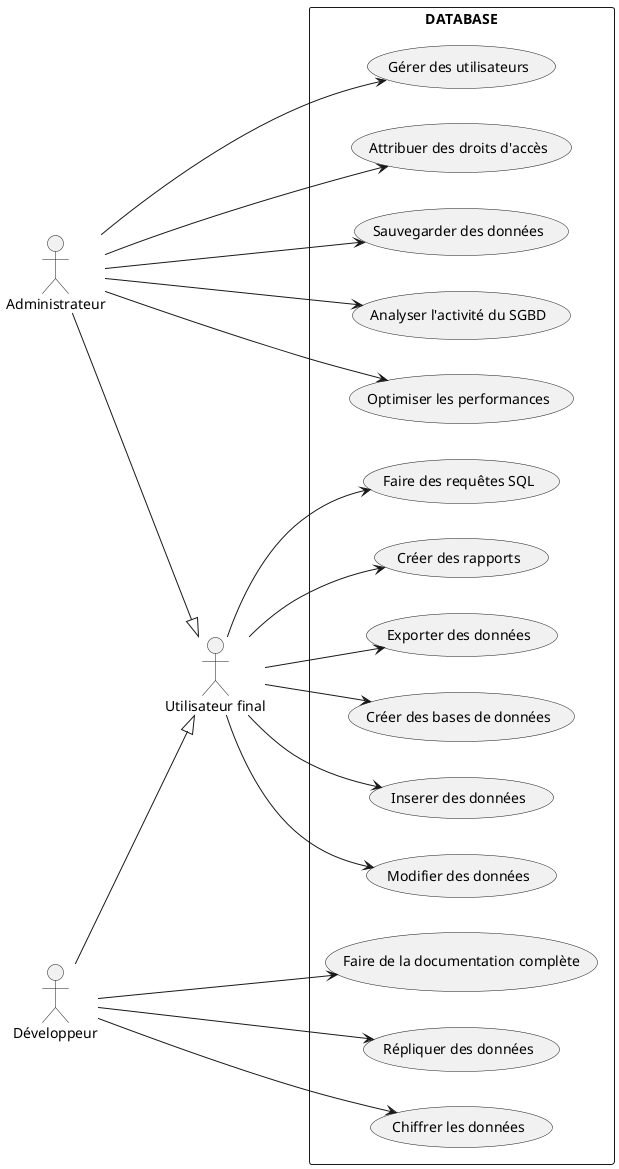 @startuml 
left to right direction 
actor "Administrateur" as admin
actor "Utilisateur final" as user
actor "Développeur" as dev

rectangle DATABASE{
    usecase "Créer des bases de données" as create_db
    usecase "Inserer des données" as insert_db
    usecase "Modifier des données" as update_db
    usecase "Faire des requêtes SQL" as request_db
    usecase "Créer des rapports" as rapports_db
    usecase "Exporter des données" as export_db
    usecase "Gérer des utilisateurs" as manage_users
    usecase "Attribuer des droits d'accès" as assign_access_rights
    usecase "Sauvegarder des données" as backup_data
    usecase "Analyser l'activité du SGBD" as analyze_activity
    usecase "Optimiser les performances" as optimize_performance
    usecase "Faire de la documentation complète" as make_documentation
    usecase "Répliquer des données" as replicate_data
    usecase "Chiffrer les données" as encrypt_data
}

admin --|> user
dev --|> user

admin --> manage_users
admin --> assign_access_rights
admin --> backup_data
admin --> analyze_activity
admin --> optimize_performance

dev --> make_documentation
dev --> replicate_data
dev --> encrypt_data

user --> create_db
user --> insert_db
user --> update_db
user --> request_db
user --> rapports_db
user --> export_db
@enduml